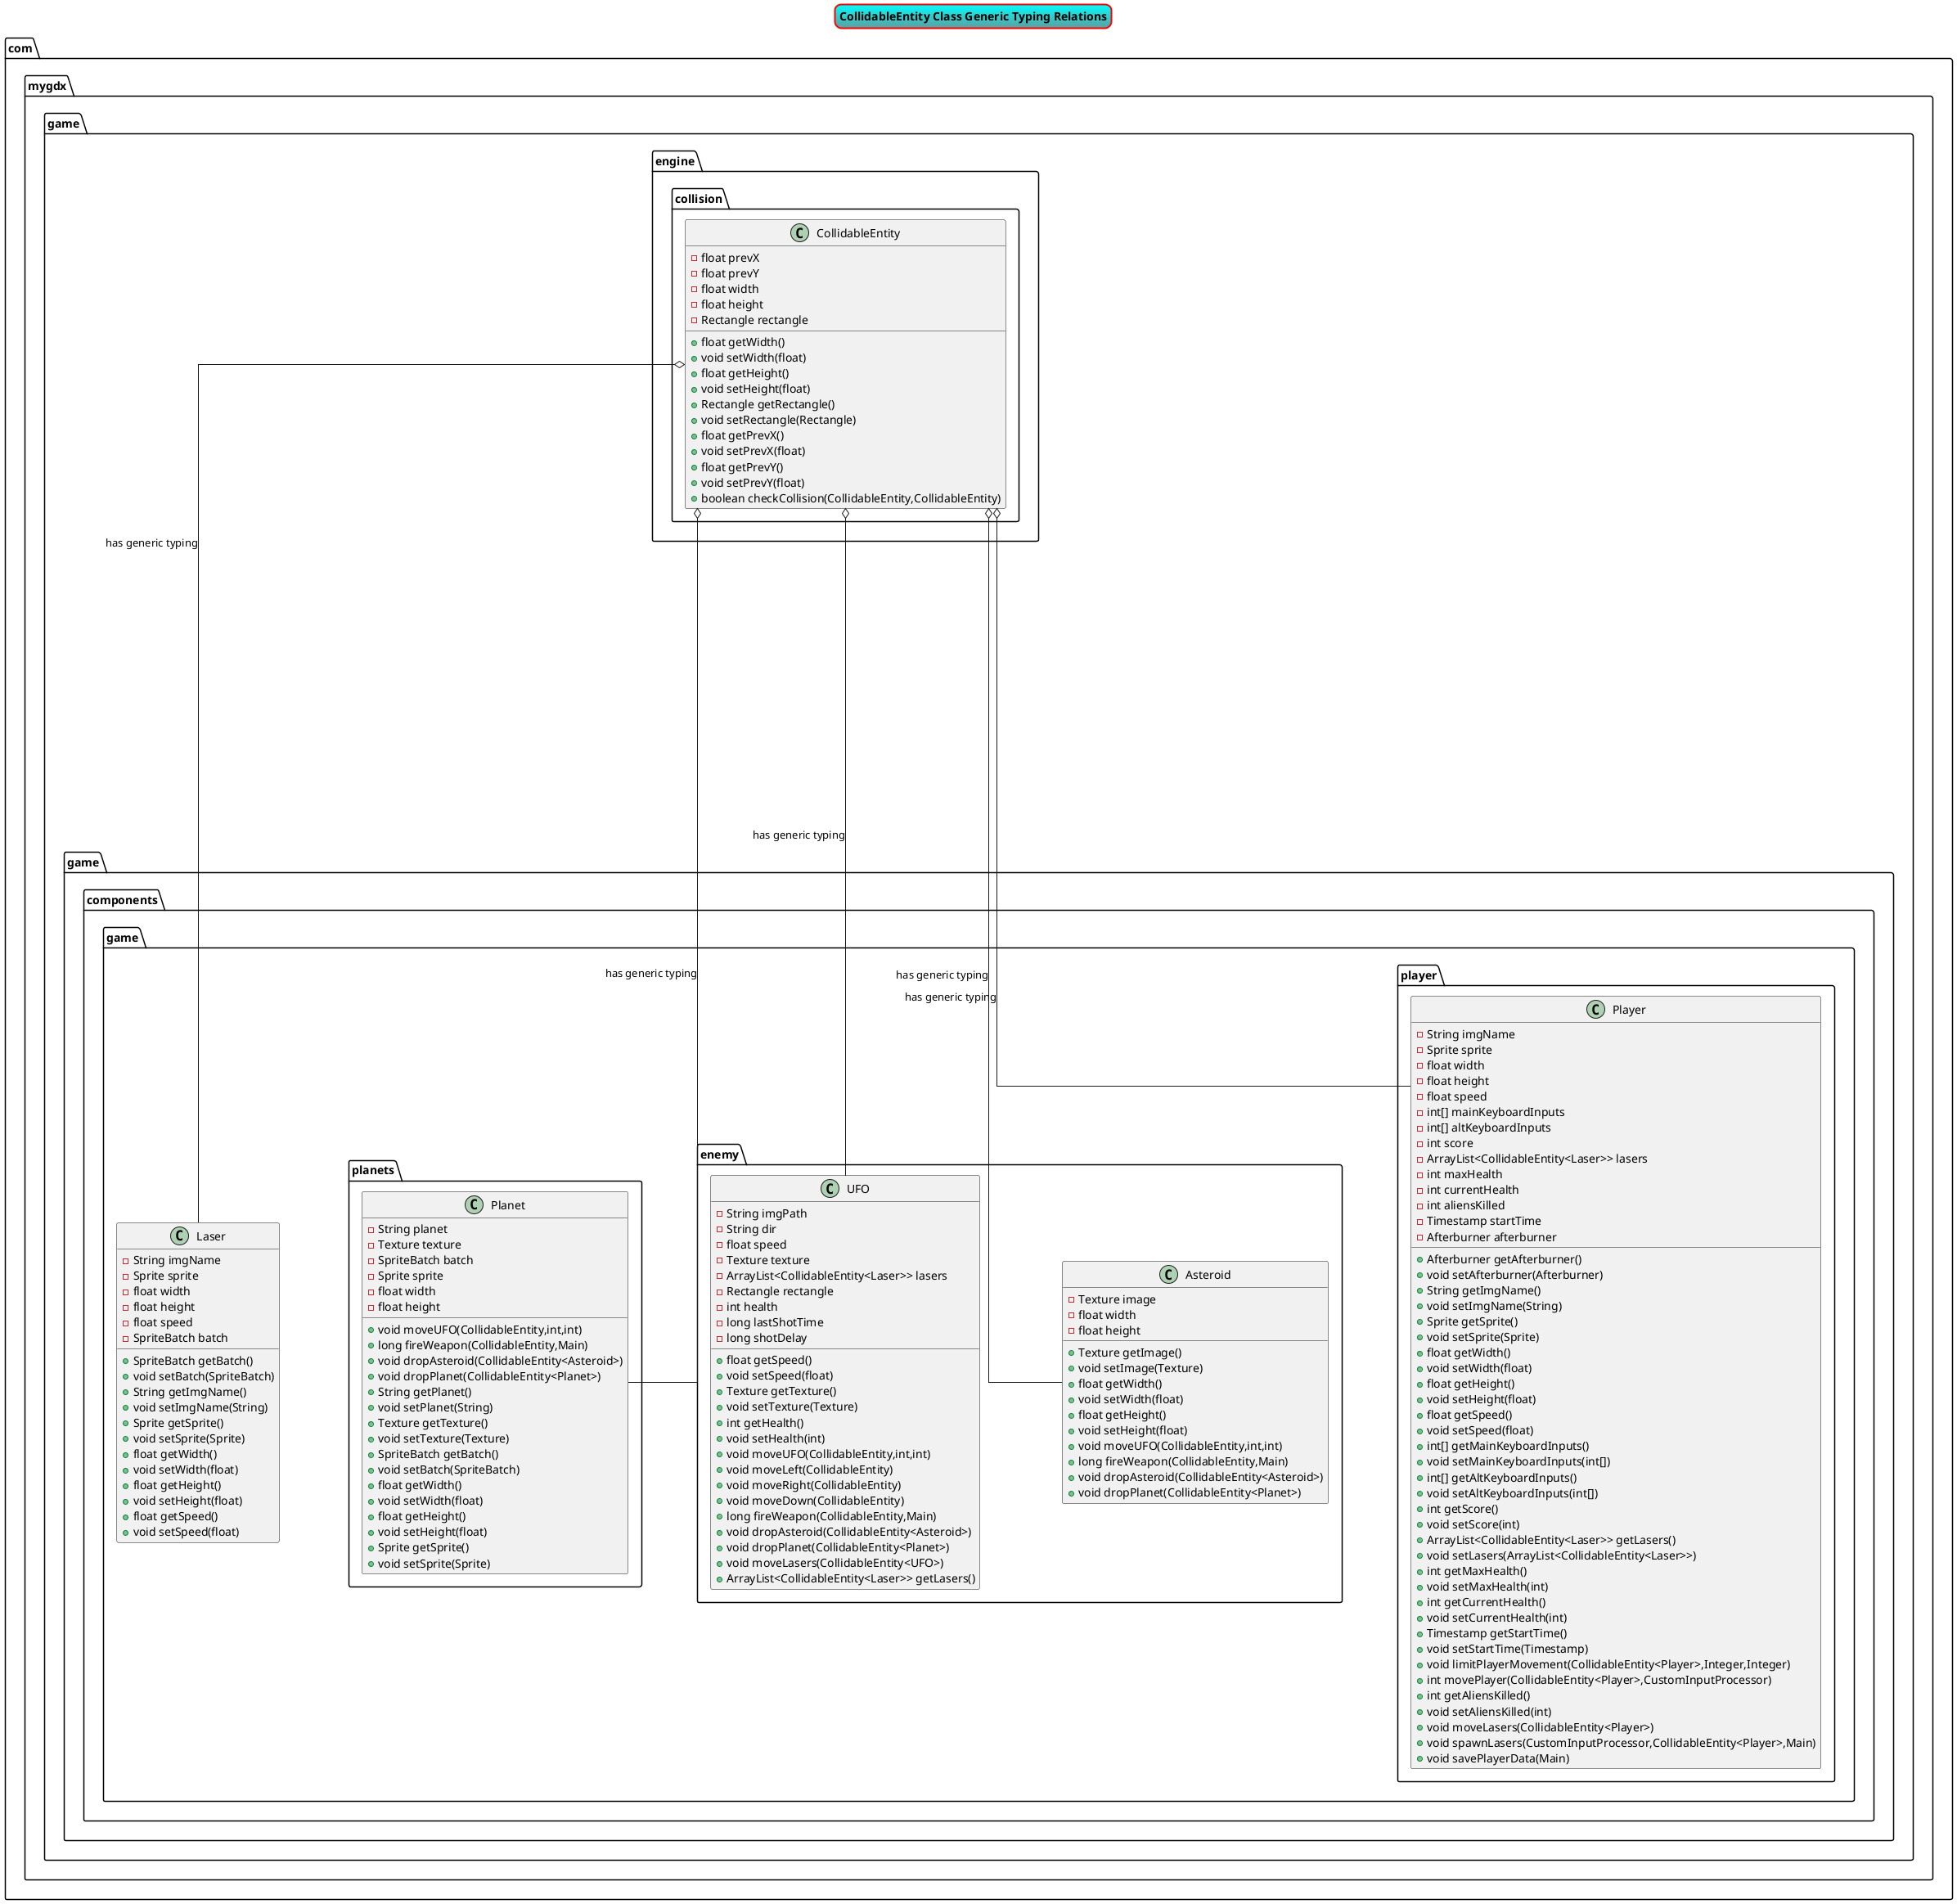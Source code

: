 @startuml
skinparam linetype polyline
skinparam linetype ortho

skinparam nodesep 100
skinparam ranksep 100

skinparam titleBorderRoundCorner 15
skinparam titleBorderThickness 2
skinparam titleBorderColor red
skinparam titleBackgroundColor Aqua-CadetBlue

title CollidableEntity Class Generic Typing Relations

class com.mygdx.game.engine.collision.CollidableEntity {
- float prevX
- float prevY
- float width
- float height
- Rectangle rectangle
+ float getWidth()
+ void setWidth(float)
+ float getHeight()
+ void setHeight(float)
+ Rectangle getRectangle()
+ void setRectangle(Rectangle)
+ float getPrevX()
+ void setPrevX(float)
+ float getPrevY()
+ void setPrevY(float)
+ boolean checkCollision(CollidableEntity,CollidableEntity)
}

class com.mygdx.game.game.components.game.planets.Planet {
- String planet
- Texture texture
- SpriteBatch batch
- Sprite sprite
- float width
- float height
+ void moveUFO(CollidableEntity,int,int)
+ long fireWeapon(CollidableEntity,Main)
+ void dropAsteroid(CollidableEntity<Asteroid>)
+ void dropPlanet(CollidableEntity<Planet>)
+ String getPlanet()
+ void setPlanet(String)
+ Texture getTexture()
+ void setTexture(Texture)
+ SpriteBatch getBatch()
+ void setBatch(SpriteBatch)
+ float getWidth()
+ void setWidth(float)
+ float getHeight()
+ void setHeight(float)
+ Sprite getSprite()
+ void setSprite(Sprite)
}

class com.mygdx.game.game.components.game.enemy.UFO {
- String imgPath
- String dir
- float speed
- Texture texture
- ArrayList<CollidableEntity<Laser>> lasers
- Rectangle rectangle
- int health
- long lastShotTime
- long shotDelay
+ float getSpeed()
+ void setSpeed(float)
+ Texture getTexture()
+ void setTexture(Texture)
+ int getHealth()
+ void setHealth(int)
+ void moveUFO(CollidableEntity,int,int)
+ void moveLeft(CollidableEntity)
+ void moveRight(CollidableEntity)
+ void moveDown(CollidableEntity)
+ long fireWeapon(CollidableEntity,Main)
+ void dropAsteroid(CollidableEntity<Asteroid>)
+ void dropPlanet(CollidableEntity<Planet>)
+ void moveLasers(CollidableEntity<UFO>)
+ ArrayList<CollidableEntity<Laser>> getLasers()
}

class com.mygdx.game.game.components.game.enemy.Asteroid {
- Texture image
- float width
- float height
+ Texture getImage()
+ void setImage(Texture)
+ float getWidth()
+ void setWidth(float)
+ float getHeight()
+ void setHeight(float)
+ void moveUFO(CollidableEntity,int,int)
+ long fireWeapon(CollidableEntity,Main)
+ void dropAsteroid(CollidableEntity<Asteroid>)
+ void dropPlanet(CollidableEntity<Planet>)
}

class com.mygdx.game.game.components.game.player.Player {
- String imgName
- Sprite sprite
- float width
- float height
- float speed
- int[] mainKeyboardInputs
- int[] altKeyboardInputs
- int score
- ArrayList<CollidableEntity<Laser>> lasers
- int maxHealth
- int currentHealth
- int aliensKilled
- Timestamp startTime
- Afterburner afterburner
+ Afterburner getAfterburner()
+ void setAfterburner(Afterburner)
+ String getImgName()
+ void setImgName(String)
+ Sprite getSprite()
+ void setSprite(Sprite)
+ float getWidth()
+ void setWidth(float)
+ float getHeight()
+ void setHeight(float)
+ float getSpeed()
+ void setSpeed(float)
+ int[] getMainKeyboardInputs()
+ void setMainKeyboardInputs(int[])
+ int[] getAltKeyboardInputs()
+ void setAltKeyboardInputs(int[])
+ int getScore()
+ void setScore(int)
+ ArrayList<CollidableEntity<Laser>> getLasers()
+ void setLasers(ArrayList<CollidableEntity<Laser>>)
+ int getMaxHealth()
+ void setMaxHealth(int)
+ int getCurrentHealth()
+ void setCurrentHealth(int)
+ Timestamp getStartTime()
+ void setStartTime(Timestamp)
+ void limitPlayerMovement(CollidableEntity<Player>,Integer,Integer)
+ int movePlayer(CollidableEntity<Player>,CustomInputProcessor)
+ int getAliensKilled()
+ void setAliensKilled(int)
+ void moveLasers(CollidableEntity<Player>)
+ void spawnLasers(CustomInputProcessor,CollidableEntity<Player>,Main)
+ void savePlayerData(Main)
}

class com.mygdx.game.game.components.game.Laser {
- String imgName
- Sprite sprite
- float width
- float height
- float speed
- SpriteBatch batch
+ SpriteBatch getBatch()
+ void setBatch(SpriteBatch)
+ String getImgName()
+ void setImgName(String)
+ Sprite getSprite()
+ void setSprite(Sprite)
+ float getWidth()
+ void setWidth(float)
+ float getHeight()
+ void setHeight(float)
+ float getSpeed()
+ void setSpeed(float)
}

com.mygdx.game.engine.collision.CollidableEntity o------ com.mygdx.game.game.components.game.planets.Planet : "has generic typing"
com.mygdx.game.engine.collision.CollidableEntity o------ com.mygdx.game.game.components.game.enemy.UFO : "has generic typing"
com.mygdx.game.engine.collision.CollidableEntity o------ com.mygdx.game.game.components.game.enemy.Asteroid : "has generic typing"
com.mygdx.game.engine.collision.CollidableEntity o------ com.mygdx.game.game.components.game.player.Player : "has generic typing"
com.mygdx.game.engine.collision.CollidableEntity o------ com.mygdx.game.game.components.game.Laser : "has generic typing"


@enduml